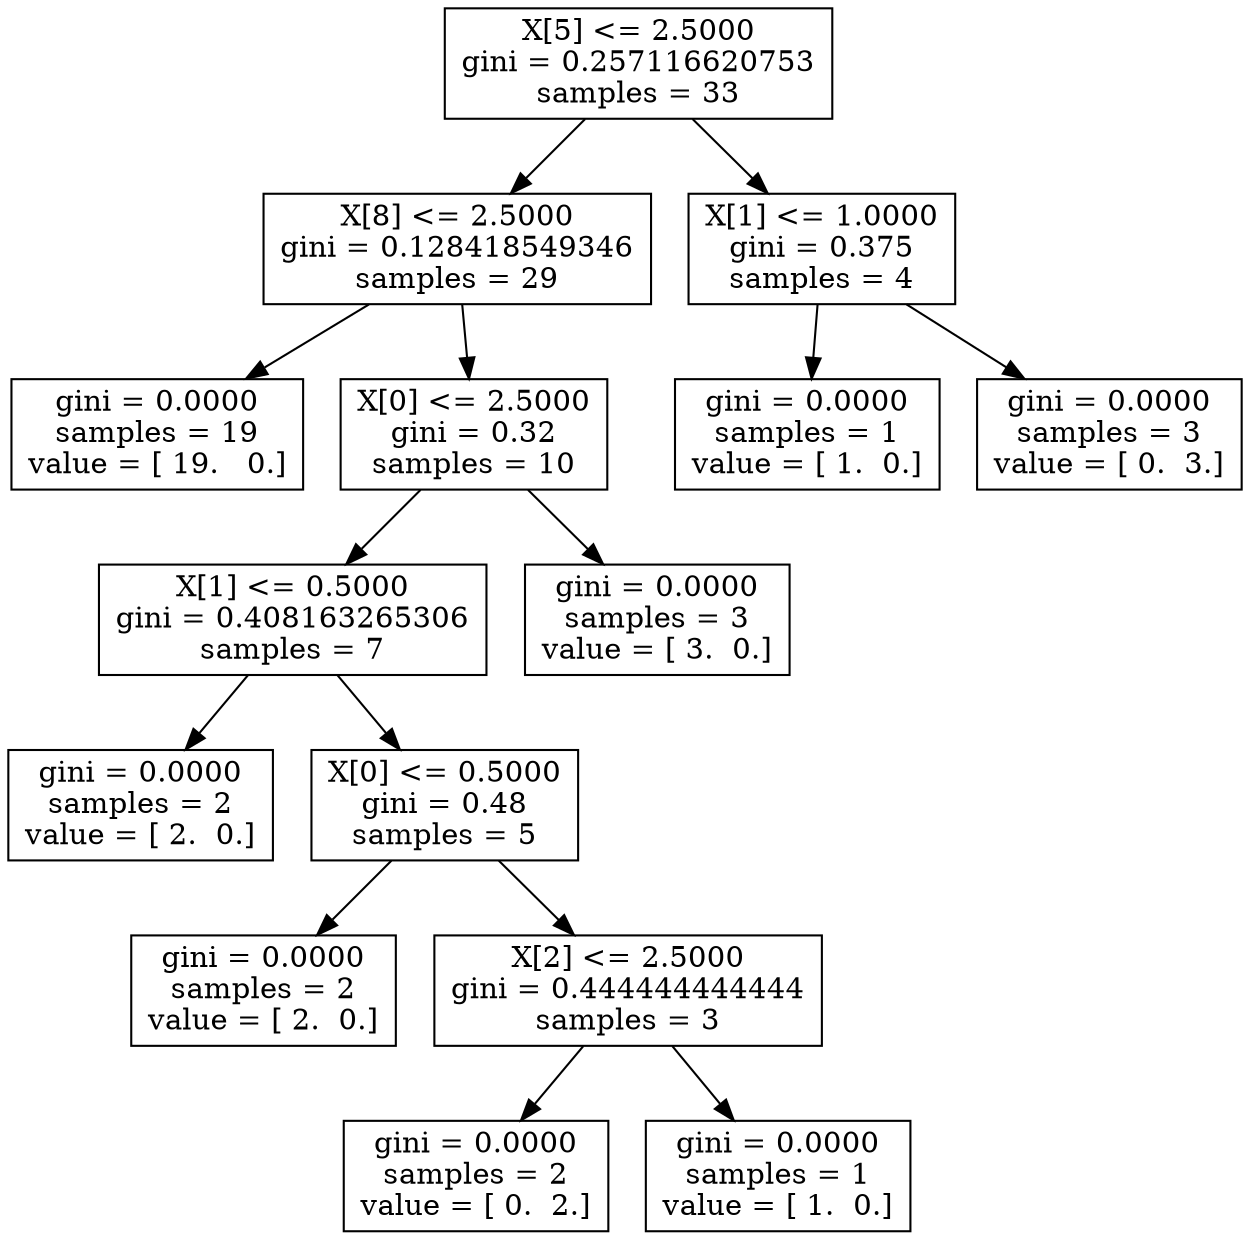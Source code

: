 digraph Tree {
0 [label="X[5] <= 2.5000\ngini = 0.257116620753\nsamples = 33", shape="box"] ;
1 [label="X[8] <= 2.5000\ngini = 0.128418549346\nsamples = 29", shape="box"] ;
0 -> 1 ;
2 [label="gini = 0.0000\nsamples = 19\nvalue = [ 19.   0.]", shape="box"] ;
1 -> 2 ;
3 [label="X[0] <= 2.5000\ngini = 0.32\nsamples = 10", shape="box"] ;
1 -> 3 ;
4 [label="X[1] <= 0.5000\ngini = 0.408163265306\nsamples = 7", shape="box"] ;
3 -> 4 ;
5 [label="gini = 0.0000\nsamples = 2\nvalue = [ 2.  0.]", shape="box"] ;
4 -> 5 ;
6 [label="X[0] <= 0.5000\ngini = 0.48\nsamples = 5", shape="box"] ;
4 -> 6 ;
7 [label="gini = 0.0000\nsamples = 2\nvalue = [ 2.  0.]", shape="box"] ;
6 -> 7 ;
8 [label="X[2] <= 2.5000\ngini = 0.444444444444\nsamples = 3", shape="box"] ;
6 -> 8 ;
9 [label="gini = 0.0000\nsamples = 2\nvalue = [ 0.  2.]", shape="box"] ;
8 -> 9 ;
10 [label="gini = 0.0000\nsamples = 1\nvalue = [ 1.  0.]", shape="box"] ;
8 -> 10 ;
11 [label="gini = 0.0000\nsamples = 3\nvalue = [ 3.  0.]", shape="box"] ;
3 -> 11 ;
12 [label="X[1] <= 1.0000\ngini = 0.375\nsamples = 4", shape="box"] ;
0 -> 12 ;
13 [label="gini = 0.0000\nsamples = 1\nvalue = [ 1.  0.]", shape="box"] ;
12 -> 13 ;
14 [label="gini = 0.0000\nsamples = 3\nvalue = [ 0.  3.]", shape="box"] ;
12 -> 14 ;
}